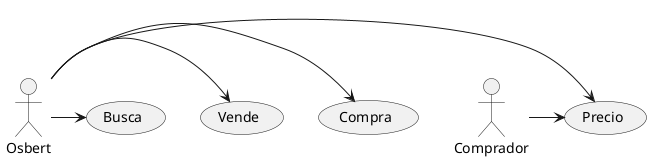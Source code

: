 @startuml

actor Osbert

actor Comprador

Osbert -> (Compra)
Osbert -> (Vende)
Osbert -> (Busca)
Osbert -> (Precio)
Comprador -> (Precio)


@enduml